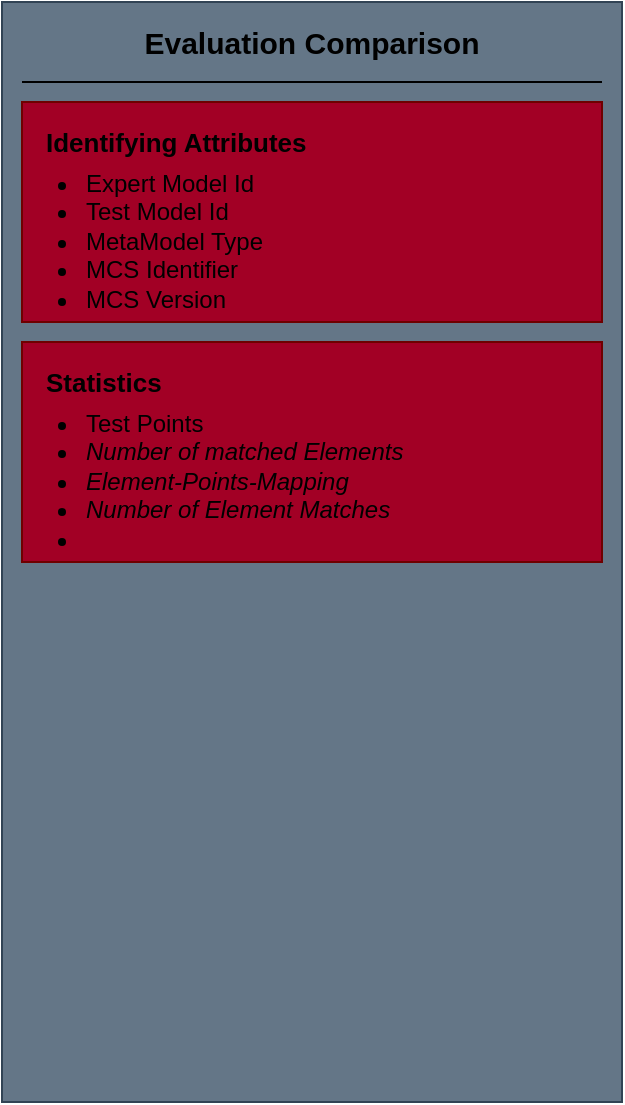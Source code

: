 <mxfile version="13.7.7" type="device"><diagram id="FrVs8wVYFKZYq9gGh48U" name="Page-1"><mxGraphModel dx="1422" dy="745" grid="1" gridSize="10" guides="1" tooltips="1" connect="1" arrows="1" fold="1" page="1" pageScale="1" pageWidth="827" pageHeight="1169" math="0" shadow="0"><root><mxCell id="0"/><mxCell id="1" parent="0"/><mxCell id="Qod6kLoCKSfmLHbE3NqY-1" value="" style="rounded=0;whiteSpace=wrap;html=1;fillColor=#647687;strokeColor=#314354;fontColor=#ffffff;" vertex="1" parent="1"><mxGeometry x="80" y="80" width="310" height="550" as="geometry"/></mxCell><mxCell id="Qod6kLoCKSfmLHbE3NqY-2" value="&lt;font size=&quot;1&quot;&gt;&lt;b style=&quot;font-size: 15px&quot;&gt;Evaluation Comparison&lt;/b&gt;&lt;/font&gt;" style="text;html=1;strokeColor=none;fillColor=none;align=center;verticalAlign=middle;whiteSpace=wrap;rounded=0;" vertex="1" parent="1"><mxGeometry x="90" y="90" width="290" height="20" as="geometry"/></mxCell><mxCell id="Qod6kLoCKSfmLHbE3NqY-3" value="" style="endArrow=none;html=1;" edge="1" parent="1"><mxGeometry width="50" height="50" relative="1" as="geometry"><mxPoint x="90" y="120" as="sourcePoint"/><mxPoint x="380" y="120" as="targetPoint"/></mxGeometry></mxCell><mxCell id="Qod6kLoCKSfmLHbE3NqY-4" value="" style="rounded=0;whiteSpace=wrap;html=1;fillColor=#a20025;strokeColor=#6F0000;fontColor=#ffffff;" vertex="1" parent="1"><mxGeometry x="90" y="130" width="290" height="110" as="geometry"/></mxCell><mxCell id="Qod6kLoCKSfmLHbE3NqY-5" value="&lt;ul&gt;&lt;li&gt;Expert Model Id&lt;/li&gt;&lt;li&gt;Test Model Id&lt;/li&gt;&lt;li&gt;MetaModel Type&lt;/li&gt;&lt;li&gt;MCS Identifier&lt;/li&gt;&lt;li&gt;MCS Version&lt;/li&gt;&lt;/ul&gt;" style="text;html=1;strokeColor=none;fillColor=none;align=left;verticalAlign=top;whiteSpace=wrap;rounded=0;" vertex="1" parent="1"><mxGeometry x="80" y="145" width="310" height="80" as="geometry"/></mxCell><mxCell id="Qod6kLoCKSfmLHbE3NqY-6" value="&lt;font style=&quot;font-size: 13px&quot;&gt;&lt;b&gt;Identifying Attributes&lt;/b&gt;&lt;/font&gt;" style="text;html=1;strokeColor=none;fillColor=none;align=left;verticalAlign=middle;whiteSpace=wrap;rounded=0;" vertex="1" parent="1"><mxGeometry x="100" y="140" width="280" height="20" as="geometry"/></mxCell><mxCell id="Qod6kLoCKSfmLHbE3NqY-7" value="" style="rounded=0;whiteSpace=wrap;html=1;fillColor=#a20025;strokeColor=#6F0000;fontColor=#ffffff;" vertex="1" parent="1"><mxGeometry x="90" y="250" width="290" height="110" as="geometry"/></mxCell><mxCell id="Qod6kLoCKSfmLHbE3NqY-8" value="&lt;ul&gt;&lt;li&gt;Test Points&lt;/li&gt;&lt;li&gt;&lt;i&gt;Number of matched Elements&lt;/i&gt;&lt;/li&gt;&lt;li&gt;&lt;i&gt;Element-Points-Mapping&lt;/i&gt;&lt;/li&gt;&lt;li&gt;&lt;i&gt;Number of Element Matches&lt;/i&gt;&lt;/li&gt;&lt;li&gt;&lt;i&gt;&lt;br&gt;&lt;/i&gt;&lt;/li&gt;&lt;/ul&gt;" style="text;html=1;strokeColor=none;fillColor=none;align=left;verticalAlign=top;whiteSpace=wrap;rounded=0;" vertex="1" parent="1"><mxGeometry x="80" y="265" width="310" height="80" as="geometry"/></mxCell><mxCell id="Qod6kLoCKSfmLHbE3NqY-9" value="&lt;span style=&quot;font-size: 13px&quot;&gt;&lt;b&gt;Statistics&lt;br&gt;&lt;/b&gt;&lt;/span&gt;" style="text;html=1;strokeColor=none;fillColor=none;align=left;verticalAlign=middle;whiteSpace=wrap;rounded=0;" vertex="1" parent="1"><mxGeometry x="100" y="260" width="280" height="20" as="geometry"/></mxCell></root></mxGraphModel></diagram></mxfile>